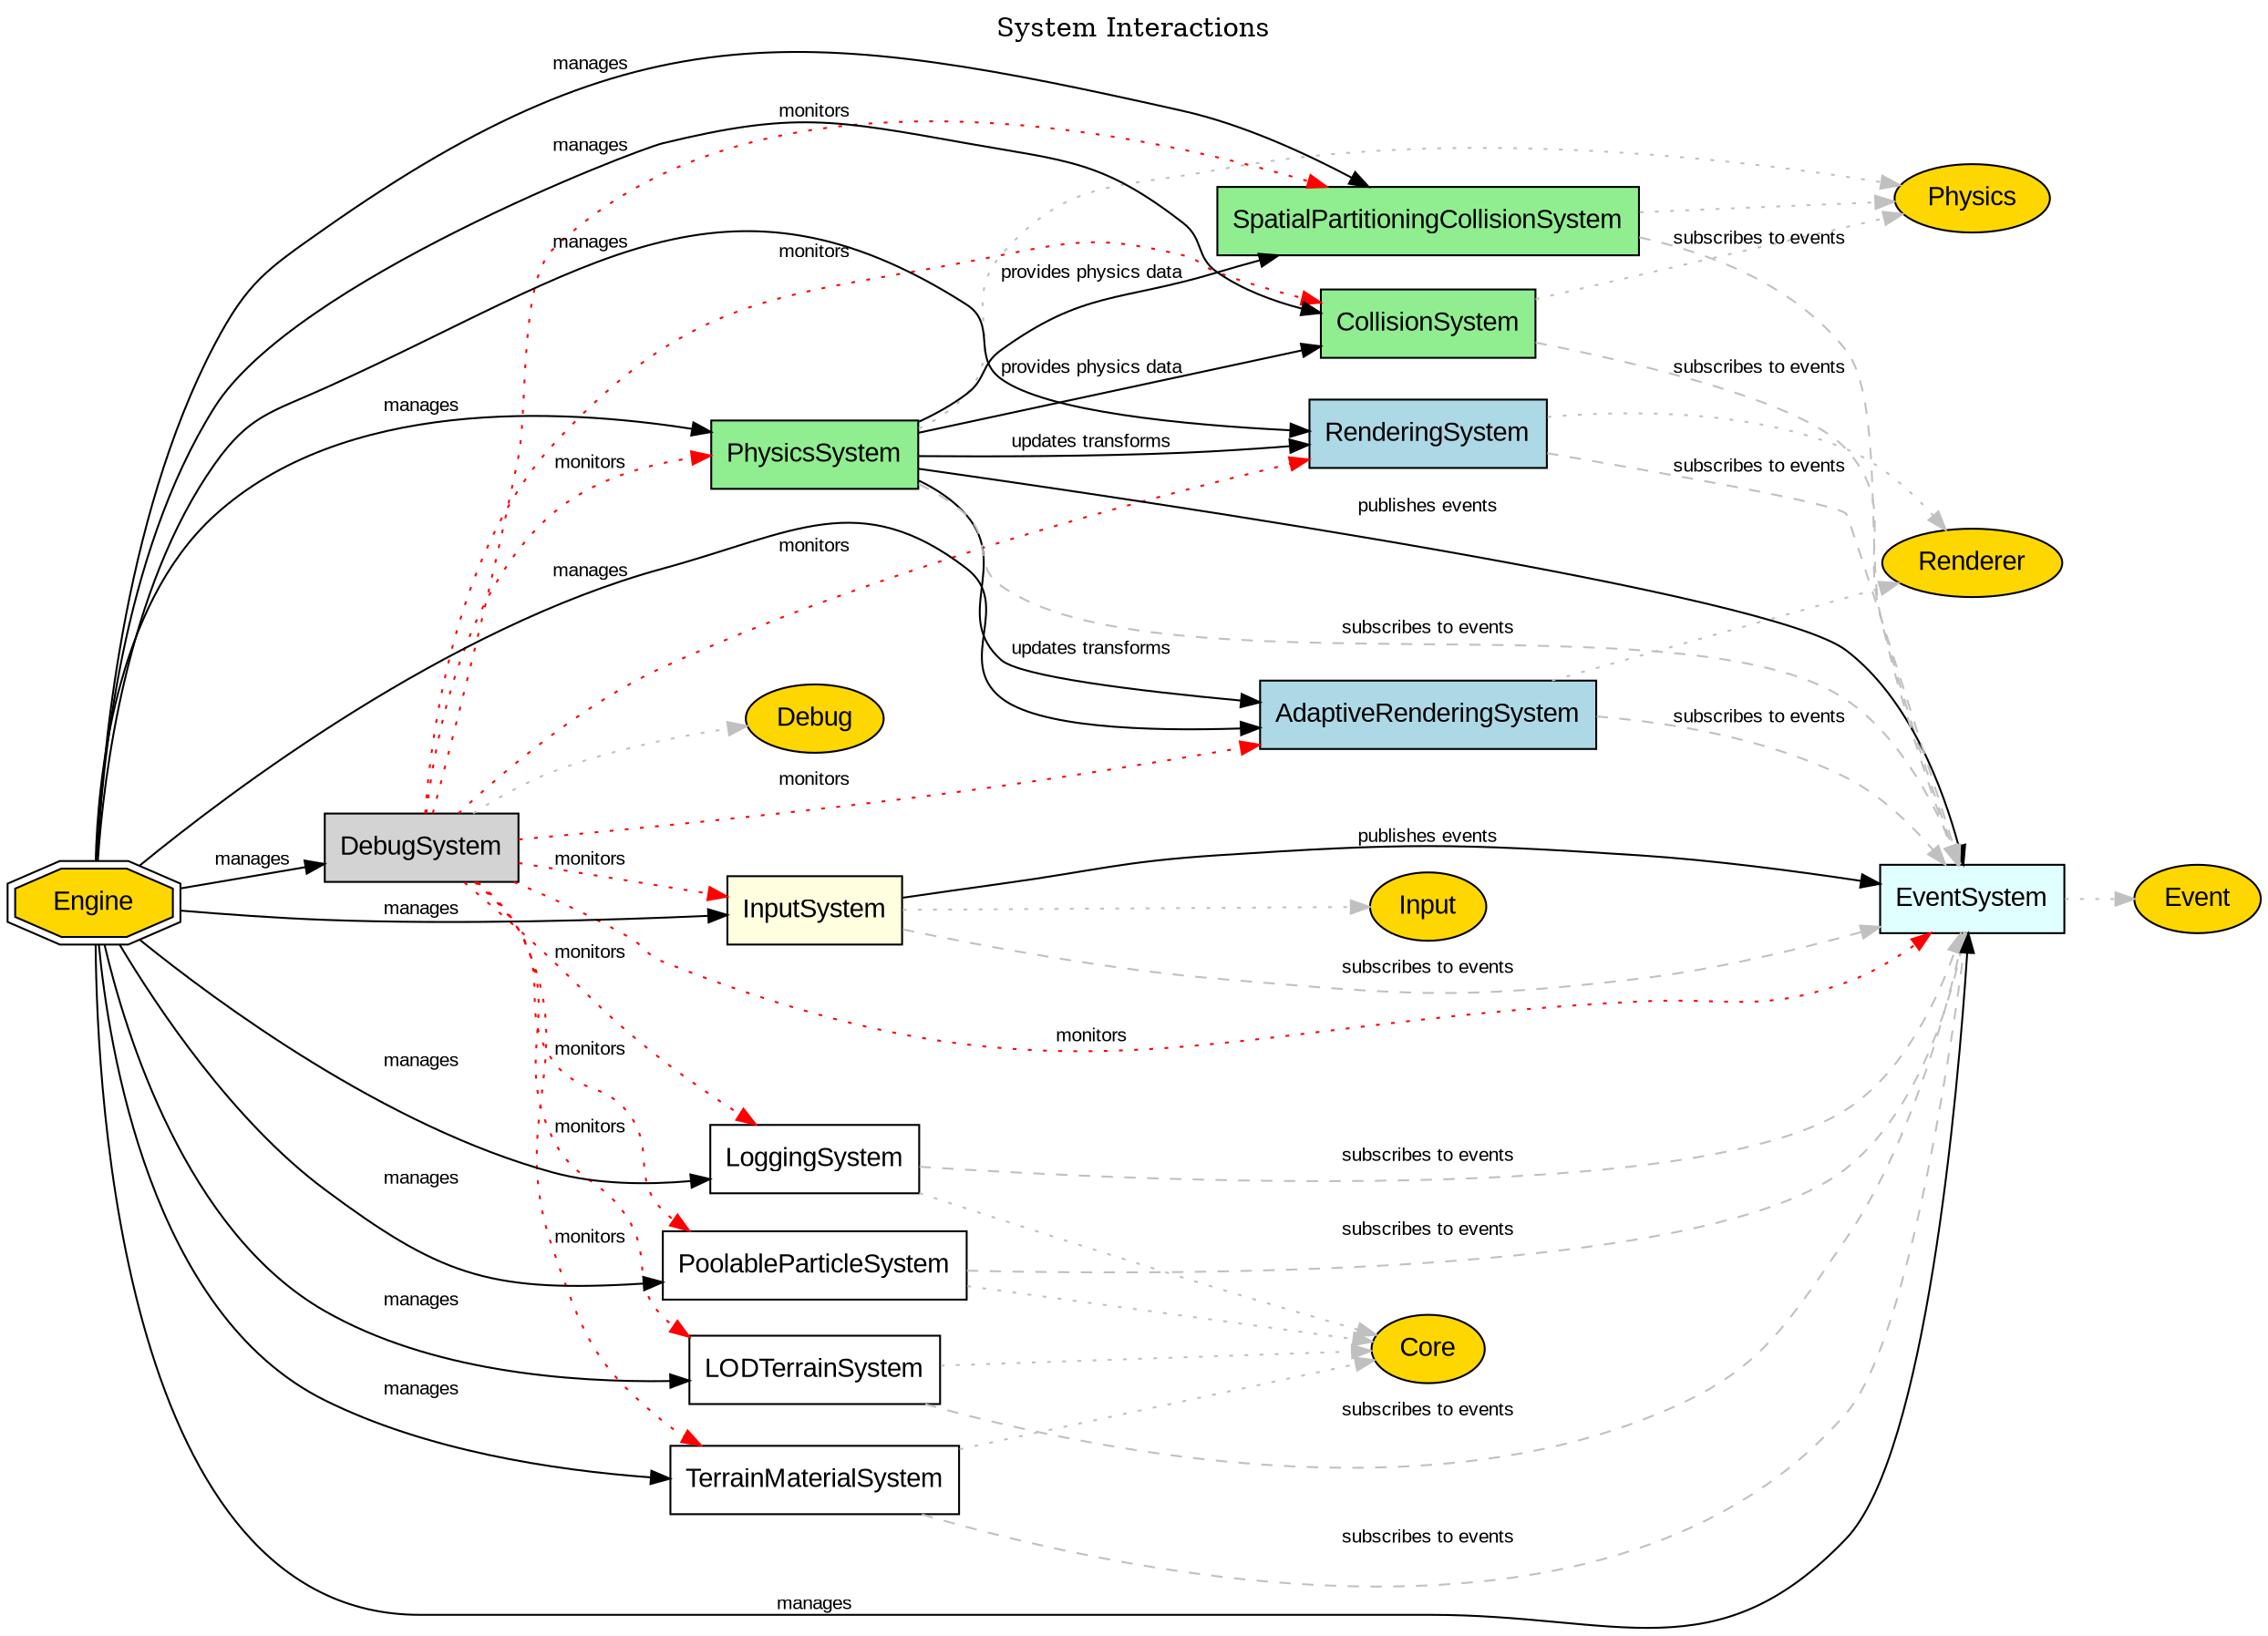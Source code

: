 digraph "System Interactions" {
  rankdir=LR;
  node [shape=box, style=filled, fillcolor=lightblue, fontname=Arial];
  edge [fontname=Arial, fontsize=10];
  label="System Interactions";
  labelloc=t;

  "AdaptiveRenderingSystem" [fillcolor=lightblue];
  "Renderer" [shape=ellipse, fillcolor=gold, style=filled];
  "AdaptiveRenderingSystem" -> "Renderer" [style=dotted, color=grey];
  "CollisionSystem" [fillcolor=lightgreen];
  "Physics" [shape=ellipse, fillcolor=gold, style=filled];
  "CollisionSystem" -> "Physics" [style=dotted, color=grey];
  "DebugSystem" [fillcolor=lightgrey];
  "Debug" [shape=ellipse, fillcolor=gold, style=filled];
  "DebugSystem" -> "Debug" [style=dotted, color=grey];
  "EventSystem" [fillcolor=lightcyan];
  "Event" [shape=ellipse, fillcolor=gold, style=filled];
  "EventSystem" -> "Event" [style=dotted, color=grey];
  "InputSystem" [fillcolor=lightyellow];
  "Input" [shape=ellipse, fillcolor=gold, style=filled];
  "InputSystem" -> "Input" [style=dotted, color=grey];
  "LODTerrainSystem" [fillcolor=white];
  "Core" [shape=ellipse, fillcolor=gold, style=filled];
  "LODTerrainSystem" -> "Core" [style=dotted, color=grey];
  "LoggingSystem" [fillcolor=white];
  "Core" [shape=ellipse, fillcolor=gold, style=filled];
  "LoggingSystem" -> "Core" [style=dotted, color=grey];
  "PhysicsSystem" [fillcolor=lightgreen];
  "Physics" [shape=ellipse, fillcolor=gold, style=filled];
  "PhysicsSystem" -> "Physics" [style=dotted, color=grey];
  "PoolableParticleSystem" [fillcolor=white];
  "Core" [shape=ellipse, fillcolor=gold, style=filled];
  "PoolableParticleSystem" -> "Core" [style=dotted, color=grey];
  "RenderingSystem" [fillcolor=lightblue];
  "Renderer" [shape=ellipse, fillcolor=gold, style=filled];
  "RenderingSystem" -> "Renderer" [style=dotted, color=grey];
  "SpatialPartitioningCollisionSystem" [fillcolor=lightgreen];
  "Physics" [shape=ellipse, fillcolor=gold, style=filled];
  "SpatialPartitioningCollisionSystem" -> "Physics" [style=dotted, color=grey];
  "TerrainMaterialSystem" [fillcolor=white];
  "Core" [shape=ellipse, fillcolor=gold, style=filled];
  "TerrainMaterialSystem" -> "Core" [style=dotted, color=grey];
  "DebugSystem" -> "AdaptiveRenderingSystem" [label="monitors", style=dotted, color=red];
  "DebugSystem" -> "CollisionSystem" [label="monitors", style=dotted, color=red];
  "DebugSystem" -> "EventSystem" [label="monitors", style=dotted, color=red];
  "DebugSystem" -> "InputSystem" [label="monitors", style=dotted, color=red];
  "DebugSystem" -> "LODTerrainSystem" [label="monitors", style=dotted, color=red];
  "DebugSystem" -> "LoggingSystem" [label="monitors", style=dotted, color=red];
  "DebugSystem" -> "PhysicsSystem" [label="monitors", style=dotted, color=red];
  "DebugSystem" -> "PoolableParticleSystem" [label="monitors", style=dotted, color=red];
  "DebugSystem" -> "RenderingSystem" [label="monitors", style=dotted, color=red];
  "DebugSystem" -> "SpatialPartitioningCollisionSystem" [label="monitors", style=dotted, color=red];
  "DebugSystem" -> "TerrainMaterialSystem" [label="monitors", style=dotted, color=red];
  "AdaptiveRenderingSystem" -> "EventSystem" [label="subscribes to events", style=dashed, color=grey];
  "CollisionSystem" -> "EventSystem" [label="subscribes to events", style=dashed, color=grey];
  "InputSystem" -> "EventSystem" [label="subscribes to events", style=dashed, color=grey];
  "LODTerrainSystem" -> "EventSystem" [label="subscribes to events", style=dashed, color=grey];
  "LoggingSystem" -> "EventSystem" [label="subscribes to events", style=dashed, color=grey];
  "PhysicsSystem" -> "EventSystem" [label="subscribes to events", style=dashed, color=grey];
  "PoolableParticleSystem" -> "EventSystem" [label="subscribes to events", style=dashed, color=grey];
  "RenderingSystem" -> "EventSystem" [label="subscribes to events", style=dashed, color=grey];
  "SpatialPartitioningCollisionSystem" -> "EventSystem" [label="subscribes to events", style=dashed, color=grey];
  "TerrainMaterialSystem" -> "EventSystem" [label="subscribes to events", style=dashed, color=grey];
  "InputSystem" -> "EventSystem" [label="publishes events"];
  "PhysicsSystem" -> "EventSystem" [label="publishes events"];
  "PhysicsSystem" -> "AdaptiveRenderingSystem" [label="updates transforms"];
  "PhysicsSystem" -> "RenderingSystem" [label="updates transforms"];
  "PhysicsSystem" -> "CollisionSystem" [label="provides physics data"];
  "PhysicsSystem" -> "SpatialPartitioningCollisionSystem" [label="provides physics data"];
  "Engine" [shape=doubleoctagon, fillcolor=gold, style=filled];
  "Engine" -> "AdaptiveRenderingSystem" [label="manages"];
  "Engine" -> "CollisionSystem" [label="manages"];
  "Engine" -> "DebugSystem" [label="manages"];
  "Engine" -> "EventSystem" [label="manages"];
  "Engine" -> "InputSystem" [label="manages"];
  "Engine" -> "LODTerrainSystem" [label="manages"];
  "Engine" -> "LoggingSystem" [label="manages"];
  "Engine" -> "PhysicsSystem" [label="manages"];
  "Engine" -> "PoolableParticleSystem" [label="manages"];
  "Engine" -> "RenderingSystem" [label="manages"];
  "Engine" -> "SpatialPartitioningCollisionSystem" [label="manages"];
  "Engine" -> "TerrainMaterialSystem" [label="manages"];
}

